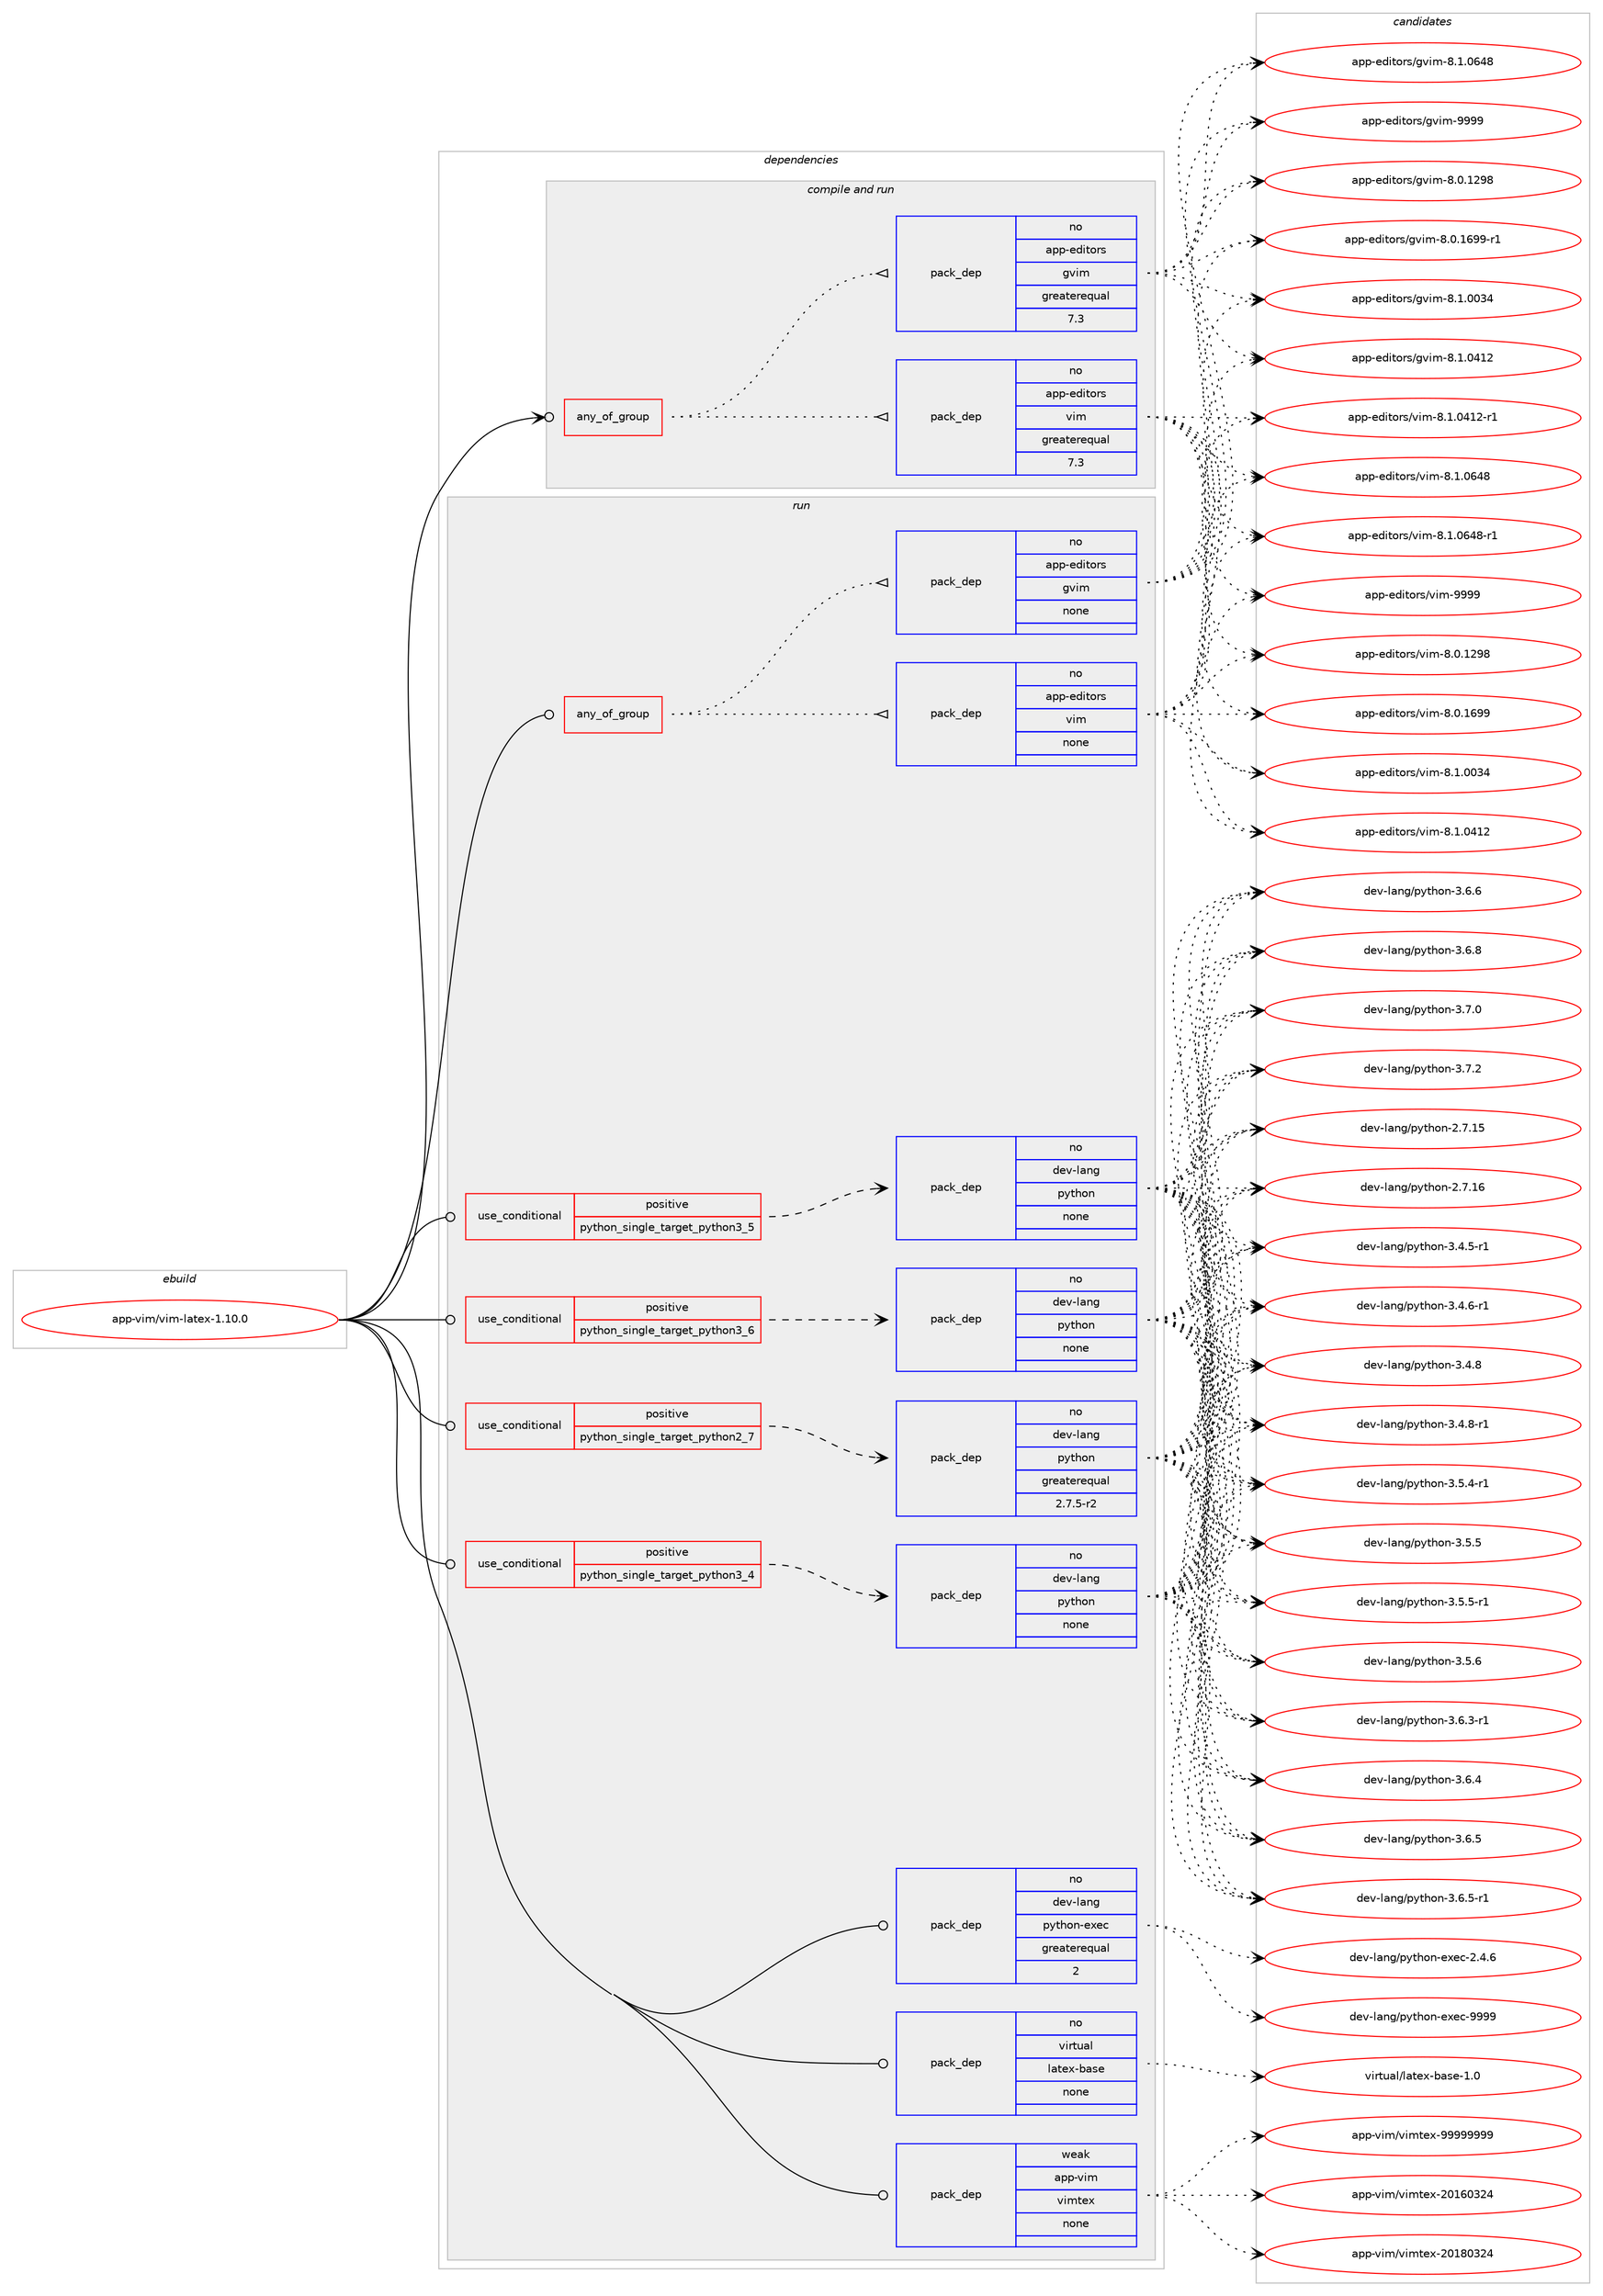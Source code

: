 digraph prolog {

# *************
# Graph options
# *************

newrank=true;
concentrate=true;
compound=true;
graph [rankdir=LR,fontname=Helvetica,fontsize=10,ranksep=1.5];#, ranksep=2.5, nodesep=0.2];
edge  [arrowhead=vee];
node  [fontname=Helvetica,fontsize=10];

# **********
# The ebuild
# **********

subgraph cluster_leftcol {
color=gray;
rank=same;
label=<<i>ebuild</i>>;
id [label="app-vim/vim-latex-1.10.0", color=red, width=4, href="../app-vim/vim-latex-1.10.0.svg"];
}

# ****************
# The dependencies
# ****************

subgraph cluster_midcol {
color=gray;
label=<<i>dependencies</i>>;
subgraph cluster_compile {
fillcolor="#eeeeee";
style=filled;
label=<<i>compile</i>>;
}
subgraph cluster_compileandrun {
fillcolor="#eeeeee";
style=filled;
label=<<i>compile and run</i>>;
subgraph any20254 {
dependency1314768 [label=<<TABLE BORDER="0" CELLBORDER="1" CELLSPACING="0" CELLPADDING="4"><TR><TD CELLPADDING="10">any_of_group</TD></TR></TABLE>>, shape=none, color=red];subgraph pack937551 {
dependency1314769 [label=<<TABLE BORDER="0" CELLBORDER="1" CELLSPACING="0" CELLPADDING="4" WIDTH="220"><TR><TD ROWSPAN="6" CELLPADDING="30">pack_dep</TD></TR><TR><TD WIDTH="110">no</TD></TR><TR><TD>app-editors</TD></TR><TR><TD>vim</TD></TR><TR><TD>greaterequal</TD></TR><TR><TD>7.3</TD></TR></TABLE>>, shape=none, color=blue];
}
dependency1314768:e -> dependency1314769:w [weight=20,style="dotted",arrowhead="oinv"];
subgraph pack937552 {
dependency1314770 [label=<<TABLE BORDER="0" CELLBORDER="1" CELLSPACING="0" CELLPADDING="4" WIDTH="220"><TR><TD ROWSPAN="6" CELLPADDING="30">pack_dep</TD></TR><TR><TD WIDTH="110">no</TD></TR><TR><TD>app-editors</TD></TR><TR><TD>gvim</TD></TR><TR><TD>greaterequal</TD></TR><TR><TD>7.3</TD></TR></TABLE>>, shape=none, color=blue];
}
dependency1314768:e -> dependency1314770:w [weight=20,style="dotted",arrowhead="oinv"];
}
id:e -> dependency1314768:w [weight=20,style="solid",arrowhead="odotvee"];
}
subgraph cluster_run {
fillcolor="#eeeeee";
style=filled;
label=<<i>run</i>>;
subgraph any20255 {
dependency1314771 [label=<<TABLE BORDER="0" CELLBORDER="1" CELLSPACING="0" CELLPADDING="4"><TR><TD CELLPADDING="10">any_of_group</TD></TR></TABLE>>, shape=none, color=red];subgraph pack937553 {
dependency1314772 [label=<<TABLE BORDER="0" CELLBORDER="1" CELLSPACING="0" CELLPADDING="4" WIDTH="220"><TR><TD ROWSPAN="6" CELLPADDING="30">pack_dep</TD></TR><TR><TD WIDTH="110">no</TD></TR><TR><TD>app-editors</TD></TR><TR><TD>vim</TD></TR><TR><TD>none</TD></TR><TR><TD></TD></TR></TABLE>>, shape=none, color=blue];
}
dependency1314771:e -> dependency1314772:w [weight=20,style="dotted",arrowhead="oinv"];
subgraph pack937554 {
dependency1314773 [label=<<TABLE BORDER="0" CELLBORDER="1" CELLSPACING="0" CELLPADDING="4" WIDTH="220"><TR><TD ROWSPAN="6" CELLPADDING="30">pack_dep</TD></TR><TR><TD WIDTH="110">no</TD></TR><TR><TD>app-editors</TD></TR><TR><TD>gvim</TD></TR><TR><TD>none</TD></TR><TR><TD></TD></TR></TABLE>>, shape=none, color=blue];
}
dependency1314771:e -> dependency1314773:w [weight=20,style="dotted",arrowhead="oinv"];
}
id:e -> dependency1314771:w [weight=20,style="solid",arrowhead="odot"];
subgraph cond356413 {
dependency1314774 [label=<<TABLE BORDER="0" CELLBORDER="1" CELLSPACING="0" CELLPADDING="4"><TR><TD ROWSPAN="3" CELLPADDING="10">use_conditional</TD></TR><TR><TD>positive</TD></TR><TR><TD>python_single_target_python2_7</TD></TR></TABLE>>, shape=none, color=red];
subgraph pack937555 {
dependency1314775 [label=<<TABLE BORDER="0" CELLBORDER="1" CELLSPACING="0" CELLPADDING="4" WIDTH="220"><TR><TD ROWSPAN="6" CELLPADDING="30">pack_dep</TD></TR><TR><TD WIDTH="110">no</TD></TR><TR><TD>dev-lang</TD></TR><TR><TD>python</TD></TR><TR><TD>greaterequal</TD></TR><TR><TD>2.7.5-r2</TD></TR></TABLE>>, shape=none, color=blue];
}
dependency1314774:e -> dependency1314775:w [weight=20,style="dashed",arrowhead="vee"];
}
id:e -> dependency1314774:w [weight=20,style="solid",arrowhead="odot"];
subgraph cond356414 {
dependency1314776 [label=<<TABLE BORDER="0" CELLBORDER="1" CELLSPACING="0" CELLPADDING="4"><TR><TD ROWSPAN="3" CELLPADDING="10">use_conditional</TD></TR><TR><TD>positive</TD></TR><TR><TD>python_single_target_python3_4</TD></TR></TABLE>>, shape=none, color=red];
subgraph pack937556 {
dependency1314777 [label=<<TABLE BORDER="0" CELLBORDER="1" CELLSPACING="0" CELLPADDING="4" WIDTH="220"><TR><TD ROWSPAN="6" CELLPADDING="30">pack_dep</TD></TR><TR><TD WIDTH="110">no</TD></TR><TR><TD>dev-lang</TD></TR><TR><TD>python</TD></TR><TR><TD>none</TD></TR><TR><TD></TD></TR></TABLE>>, shape=none, color=blue];
}
dependency1314776:e -> dependency1314777:w [weight=20,style="dashed",arrowhead="vee"];
}
id:e -> dependency1314776:w [weight=20,style="solid",arrowhead="odot"];
subgraph cond356415 {
dependency1314778 [label=<<TABLE BORDER="0" CELLBORDER="1" CELLSPACING="0" CELLPADDING="4"><TR><TD ROWSPAN="3" CELLPADDING="10">use_conditional</TD></TR><TR><TD>positive</TD></TR><TR><TD>python_single_target_python3_5</TD></TR></TABLE>>, shape=none, color=red];
subgraph pack937557 {
dependency1314779 [label=<<TABLE BORDER="0" CELLBORDER="1" CELLSPACING="0" CELLPADDING="4" WIDTH="220"><TR><TD ROWSPAN="6" CELLPADDING="30">pack_dep</TD></TR><TR><TD WIDTH="110">no</TD></TR><TR><TD>dev-lang</TD></TR><TR><TD>python</TD></TR><TR><TD>none</TD></TR><TR><TD></TD></TR></TABLE>>, shape=none, color=blue];
}
dependency1314778:e -> dependency1314779:w [weight=20,style="dashed",arrowhead="vee"];
}
id:e -> dependency1314778:w [weight=20,style="solid",arrowhead="odot"];
subgraph cond356416 {
dependency1314780 [label=<<TABLE BORDER="0" CELLBORDER="1" CELLSPACING="0" CELLPADDING="4"><TR><TD ROWSPAN="3" CELLPADDING="10">use_conditional</TD></TR><TR><TD>positive</TD></TR><TR><TD>python_single_target_python3_6</TD></TR></TABLE>>, shape=none, color=red];
subgraph pack937558 {
dependency1314781 [label=<<TABLE BORDER="0" CELLBORDER="1" CELLSPACING="0" CELLPADDING="4" WIDTH="220"><TR><TD ROWSPAN="6" CELLPADDING="30">pack_dep</TD></TR><TR><TD WIDTH="110">no</TD></TR><TR><TD>dev-lang</TD></TR><TR><TD>python</TD></TR><TR><TD>none</TD></TR><TR><TD></TD></TR></TABLE>>, shape=none, color=blue];
}
dependency1314780:e -> dependency1314781:w [weight=20,style="dashed",arrowhead="vee"];
}
id:e -> dependency1314780:w [weight=20,style="solid",arrowhead="odot"];
subgraph pack937559 {
dependency1314782 [label=<<TABLE BORDER="0" CELLBORDER="1" CELLSPACING="0" CELLPADDING="4" WIDTH="220"><TR><TD ROWSPAN="6" CELLPADDING="30">pack_dep</TD></TR><TR><TD WIDTH="110">no</TD></TR><TR><TD>dev-lang</TD></TR><TR><TD>python-exec</TD></TR><TR><TD>greaterequal</TD></TR><TR><TD>2</TD></TR></TABLE>>, shape=none, color=blue];
}
id:e -> dependency1314782:w [weight=20,style="solid",arrowhead="odot"];
subgraph pack937560 {
dependency1314783 [label=<<TABLE BORDER="0" CELLBORDER="1" CELLSPACING="0" CELLPADDING="4" WIDTH="220"><TR><TD ROWSPAN="6" CELLPADDING="30">pack_dep</TD></TR><TR><TD WIDTH="110">no</TD></TR><TR><TD>virtual</TD></TR><TR><TD>latex-base</TD></TR><TR><TD>none</TD></TR><TR><TD></TD></TR></TABLE>>, shape=none, color=blue];
}
id:e -> dependency1314783:w [weight=20,style="solid",arrowhead="odot"];
subgraph pack937561 {
dependency1314784 [label=<<TABLE BORDER="0" CELLBORDER="1" CELLSPACING="0" CELLPADDING="4" WIDTH="220"><TR><TD ROWSPAN="6" CELLPADDING="30">pack_dep</TD></TR><TR><TD WIDTH="110">weak</TD></TR><TR><TD>app-vim</TD></TR><TR><TD>vimtex</TD></TR><TR><TD>none</TD></TR><TR><TD></TD></TR></TABLE>>, shape=none, color=blue];
}
id:e -> dependency1314784:w [weight=20,style="solid",arrowhead="odot"];
}
}

# **************
# The candidates
# **************

subgraph cluster_choices {
rank=same;
color=gray;
label=<<i>candidates</i>>;

subgraph choice937551 {
color=black;
nodesep=1;
choice971121124510110010511611111411547118105109455646484649505756 [label="app-editors/vim-8.0.1298", color=red, width=4,href="../app-editors/vim-8.0.1298.svg"];
choice971121124510110010511611111411547118105109455646484649545757 [label="app-editors/vim-8.0.1699", color=red, width=4,href="../app-editors/vim-8.0.1699.svg"];
choice971121124510110010511611111411547118105109455646494648485152 [label="app-editors/vim-8.1.0034", color=red, width=4,href="../app-editors/vim-8.1.0034.svg"];
choice971121124510110010511611111411547118105109455646494648524950 [label="app-editors/vim-8.1.0412", color=red, width=4,href="../app-editors/vim-8.1.0412.svg"];
choice9711211245101100105116111114115471181051094556464946485249504511449 [label="app-editors/vim-8.1.0412-r1", color=red, width=4,href="../app-editors/vim-8.1.0412-r1.svg"];
choice971121124510110010511611111411547118105109455646494648545256 [label="app-editors/vim-8.1.0648", color=red, width=4,href="../app-editors/vim-8.1.0648.svg"];
choice9711211245101100105116111114115471181051094556464946485452564511449 [label="app-editors/vim-8.1.0648-r1", color=red, width=4,href="../app-editors/vim-8.1.0648-r1.svg"];
choice9711211245101100105116111114115471181051094557575757 [label="app-editors/vim-9999", color=red, width=4,href="../app-editors/vim-9999.svg"];
dependency1314769:e -> choice971121124510110010511611111411547118105109455646484649505756:w [style=dotted,weight="100"];
dependency1314769:e -> choice971121124510110010511611111411547118105109455646484649545757:w [style=dotted,weight="100"];
dependency1314769:e -> choice971121124510110010511611111411547118105109455646494648485152:w [style=dotted,weight="100"];
dependency1314769:e -> choice971121124510110010511611111411547118105109455646494648524950:w [style=dotted,weight="100"];
dependency1314769:e -> choice9711211245101100105116111114115471181051094556464946485249504511449:w [style=dotted,weight="100"];
dependency1314769:e -> choice971121124510110010511611111411547118105109455646494648545256:w [style=dotted,weight="100"];
dependency1314769:e -> choice9711211245101100105116111114115471181051094556464946485452564511449:w [style=dotted,weight="100"];
dependency1314769:e -> choice9711211245101100105116111114115471181051094557575757:w [style=dotted,weight="100"];
}
subgraph choice937552 {
color=black;
nodesep=1;
choice971121124510110010511611111411547103118105109455646484649505756 [label="app-editors/gvim-8.0.1298", color=red, width=4,href="../app-editors/gvim-8.0.1298.svg"];
choice9711211245101100105116111114115471031181051094556464846495457574511449 [label="app-editors/gvim-8.0.1699-r1", color=red, width=4,href="../app-editors/gvim-8.0.1699-r1.svg"];
choice971121124510110010511611111411547103118105109455646494648485152 [label="app-editors/gvim-8.1.0034", color=red, width=4,href="../app-editors/gvim-8.1.0034.svg"];
choice971121124510110010511611111411547103118105109455646494648524950 [label="app-editors/gvim-8.1.0412", color=red, width=4,href="../app-editors/gvim-8.1.0412.svg"];
choice971121124510110010511611111411547103118105109455646494648545256 [label="app-editors/gvim-8.1.0648", color=red, width=4,href="../app-editors/gvim-8.1.0648.svg"];
choice9711211245101100105116111114115471031181051094557575757 [label="app-editors/gvim-9999", color=red, width=4,href="../app-editors/gvim-9999.svg"];
dependency1314770:e -> choice971121124510110010511611111411547103118105109455646484649505756:w [style=dotted,weight="100"];
dependency1314770:e -> choice9711211245101100105116111114115471031181051094556464846495457574511449:w [style=dotted,weight="100"];
dependency1314770:e -> choice971121124510110010511611111411547103118105109455646494648485152:w [style=dotted,weight="100"];
dependency1314770:e -> choice971121124510110010511611111411547103118105109455646494648524950:w [style=dotted,weight="100"];
dependency1314770:e -> choice971121124510110010511611111411547103118105109455646494648545256:w [style=dotted,weight="100"];
dependency1314770:e -> choice9711211245101100105116111114115471031181051094557575757:w [style=dotted,weight="100"];
}
subgraph choice937553 {
color=black;
nodesep=1;
choice971121124510110010511611111411547118105109455646484649505756 [label="app-editors/vim-8.0.1298", color=red, width=4,href="../app-editors/vim-8.0.1298.svg"];
choice971121124510110010511611111411547118105109455646484649545757 [label="app-editors/vim-8.0.1699", color=red, width=4,href="../app-editors/vim-8.0.1699.svg"];
choice971121124510110010511611111411547118105109455646494648485152 [label="app-editors/vim-8.1.0034", color=red, width=4,href="../app-editors/vim-8.1.0034.svg"];
choice971121124510110010511611111411547118105109455646494648524950 [label="app-editors/vim-8.1.0412", color=red, width=4,href="../app-editors/vim-8.1.0412.svg"];
choice9711211245101100105116111114115471181051094556464946485249504511449 [label="app-editors/vim-8.1.0412-r1", color=red, width=4,href="../app-editors/vim-8.1.0412-r1.svg"];
choice971121124510110010511611111411547118105109455646494648545256 [label="app-editors/vim-8.1.0648", color=red, width=4,href="../app-editors/vim-8.1.0648.svg"];
choice9711211245101100105116111114115471181051094556464946485452564511449 [label="app-editors/vim-8.1.0648-r1", color=red, width=4,href="../app-editors/vim-8.1.0648-r1.svg"];
choice9711211245101100105116111114115471181051094557575757 [label="app-editors/vim-9999", color=red, width=4,href="../app-editors/vim-9999.svg"];
dependency1314772:e -> choice971121124510110010511611111411547118105109455646484649505756:w [style=dotted,weight="100"];
dependency1314772:e -> choice971121124510110010511611111411547118105109455646484649545757:w [style=dotted,weight="100"];
dependency1314772:e -> choice971121124510110010511611111411547118105109455646494648485152:w [style=dotted,weight="100"];
dependency1314772:e -> choice971121124510110010511611111411547118105109455646494648524950:w [style=dotted,weight="100"];
dependency1314772:e -> choice9711211245101100105116111114115471181051094556464946485249504511449:w [style=dotted,weight="100"];
dependency1314772:e -> choice971121124510110010511611111411547118105109455646494648545256:w [style=dotted,weight="100"];
dependency1314772:e -> choice9711211245101100105116111114115471181051094556464946485452564511449:w [style=dotted,weight="100"];
dependency1314772:e -> choice9711211245101100105116111114115471181051094557575757:w [style=dotted,weight="100"];
}
subgraph choice937554 {
color=black;
nodesep=1;
choice971121124510110010511611111411547103118105109455646484649505756 [label="app-editors/gvim-8.0.1298", color=red, width=4,href="../app-editors/gvim-8.0.1298.svg"];
choice9711211245101100105116111114115471031181051094556464846495457574511449 [label="app-editors/gvim-8.0.1699-r1", color=red, width=4,href="../app-editors/gvim-8.0.1699-r1.svg"];
choice971121124510110010511611111411547103118105109455646494648485152 [label="app-editors/gvim-8.1.0034", color=red, width=4,href="../app-editors/gvim-8.1.0034.svg"];
choice971121124510110010511611111411547103118105109455646494648524950 [label="app-editors/gvim-8.1.0412", color=red, width=4,href="../app-editors/gvim-8.1.0412.svg"];
choice971121124510110010511611111411547103118105109455646494648545256 [label="app-editors/gvim-8.1.0648", color=red, width=4,href="../app-editors/gvim-8.1.0648.svg"];
choice9711211245101100105116111114115471031181051094557575757 [label="app-editors/gvim-9999", color=red, width=4,href="../app-editors/gvim-9999.svg"];
dependency1314773:e -> choice971121124510110010511611111411547103118105109455646484649505756:w [style=dotted,weight="100"];
dependency1314773:e -> choice9711211245101100105116111114115471031181051094556464846495457574511449:w [style=dotted,weight="100"];
dependency1314773:e -> choice971121124510110010511611111411547103118105109455646494648485152:w [style=dotted,weight="100"];
dependency1314773:e -> choice971121124510110010511611111411547103118105109455646494648524950:w [style=dotted,weight="100"];
dependency1314773:e -> choice971121124510110010511611111411547103118105109455646494648545256:w [style=dotted,weight="100"];
dependency1314773:e -> choice9711211245101100105116111114115471031181051094557575757:w [style=dotted,weight="100"];
}
subgraph choice937555 {
color=black;
nodesep=1;
choice10010111845108971101034711212111610411111045504655464953 [label="dev-lang/python-2.7.15", color=red, width=4,href="../dev-lang/python-2.7.15.svg"];
choice10010111845108971101034711212111610411111045504655464954 [label="dev-lang/python-2.7.16", color=red, width=4,href="../dev-lang/python-2.7.16.svg"];
choice1001011184510897110103471121211161041111104551465246534511449 [label="dev-lang/python-3.4.5-r1", color=red, width=4,href="../dev-lang/python-3.4.5-r1.svg"];
choice1001011184510897110103471121211161041111104551465246544511449 [label="dev-lang/python-3.4.6-r1", color=red, width=4,href="../dev-lang/python-3.4.6-r1.svg"];
choice100101118451089711010347112121116104111110455146524656 [label="dev-lang/python-3.4.8", color=red, width=4,href="../dev-lang/python-3.4.8.svg"];
choice1001011184510897110103471121211161041111104551465246564511449 [label="dev-lang/python-3.4.8-r1", color=red, width=4,href="../dev-lang/python-3.4.8-r1.svg"];
choice1001011184510897110103471121211161041111104551465346524511449 [label="dev-lang/python-3.5.4-r1", color=red, width=4,href="../dev-lang/python-3.5.4-r1.svg"];
choice100101118451089711010347112121116104111110455146534653 [label="dev-lang/python-3.5.5", color=red, width=4,href="../dev-lang/python-3.5.5.svg"];
choice1001011184510897110103471121211161041111104551465346534511449 [label="dev-lang/python-3.5.5-r1", color=red, width=4,href="../dev-lang/python-3.5.5-r1.svg"];
choice100101118451089711010347112121116104111110455146534654 [label="dev-lang/python-3.5.6", color=red, width=4,href="../dev-lang/python-3.5.6.svg"];
choice1001011184510897110103471121211161041111104551465446514511449 [label="dev-lang/python-3.6.3-r1", color=red, width=4,href="../dev-lang/python-3.6.3-r1.svg"];
choice100101118451089711010347112121116104111110455146544652 [label="dev-lang/python-3.6.4", color=red, width=4,href="../dev-lang/python-3.6.4.svg"];
choice100101118451089711010347112121116104111110455146544653 [label="dev-lang/python-3.6.5", color=red, width=4,href="../dev-lang/python-3.6.5.svg"];
choice1001011184510897110103471121211161041111104551465446534511449 [label="dev-lang/python-3.6.5-r1", color=red, width=4,href="../dev-lang/python-3.6.5-r1.svg"];
choice100101118451089711010347112121116104111110455146544654 [label="dev-lang/python-3.6.6", color=red, width=4,href="../dev-lang/python-3.6.6.svg"];
choice100101118451089711010347112121116104111110455146544656 [label="dev-lang/python-3.6.8", color=red, width=4,href="../dev-lang/python-3.6.8.svg"];
choice100101118451089711010347112121116104111110455146554648 [label="dev-lang/python-3.7.0", color=red, width=4,href="../dev-lang/python-3.7.0.svg"];
choice100101118451089711010347112121116104111110455146554650 [label="dev-lang/python-3.7.2", color=red, width=4,href="../dev-lang/python-3.7.2.svg"];
dependency1314775:e -> choice10010111845108971101034711212111610411111045504655464953:w [style=dotted,weight="100"];
dependency1314775:e -> choice10010111845108971101034711212111610411111045504655464954:w [style=dotted,weight="100"];
dependency1314775:e -> choice1001011184510897110103471121211161041111104551465246534511449:w [style=dotted,weight="100"];
dependency1314775:e -> choice1001011184510897110103471121211161041111104551465246544511449:w [style=dotted,weight="100"];
dependency1314775:e -> choice100101118451089711010347112121116104111110455146524656:w [style=dotted,weight="100"];
dependency1314775:e -> choice1001011184510897110103471121211161041111104551465246564511449:w [style=dotted,weight="100"];
dependency1314775:e -> choice1001011184510897110103471121211161041111104551465346524511449:w [style=dotted,weight="100"];
dependency1314775:e -> choice100101118451089711010347112121116104111110455146534653:w [style=dotted,weight="100"];
dependency1314775:e -> choice1001011184510897110103471121211161041111104551465346534511449:w [style=dotted,weight="100"];
dependency1314775:e -> choice100101118451089711010347112121116104111110455146534654:w [style=dotted,weight="100"];
dependency1314775:e -> choice1001011184510897110103471121211161041111104551465446514511449:w [style=dotted,weight="100"];
dependency1314775:e -> choice100101118451089711010347112121116104111110455146544652:w [style=dotted,weight="100"];
dependency1314775:e -> choice100101118451089711010347112121116104111110455146544653:w [style=dotted,weight="100"];
dependency1314775:e -> choice1001011184510897110103471121211161041111104551465446534511449:w [style=dotted,weight="100"];
dependency1314775:e -> choice100101118451089711010347112121116104111110455146544654:w [style=dotted,weight="100"];
dependency1314775:e -> choice100101118451089711010347112121116104111110455146544656:w [style=dotted,weight="100"];
dependency1314775:e -> choice100101118451089711010347112121116104111110455146554648:w [style=dotted,weight="100"];
dependency1314775:e -> choice100101118451089711010347112121116104111110455146554650:w [style=dotted,weight="100"];
}
subgraph choice937556 {
color=black;
nodesep=1;
choice10010111845108971101034711212111610411111045504655464953 [label="dev-lang/python-2.7.15", color=red, width=4,href="../dev-lang/python-2.7.15.svg"];
choice10010111845108971101034711212111610411111045504655464954 [label="dev-lang/python-2.7.16", color=red, width=4,href="../dev-lang/python-2.7.16.svg"];
choice1001011184510897110103471121211161041111104551465246534511449 [label="dev-lang/python-3.4.5-r1", color=red, width=4,href="../dev-lang/python-3.4.5-r1.svg"];
choice1001011184510897110103471121211161041111104551465246544511449 [label="dev-lang/python-3.4.6-r1", color=red, width=4,href="../dev-lang/python-3.4.6-r1.svg"];
choice100101118451089711010347112121116104111110455146524656 [label="dev-lang/python-3.4.8", color=red, width=4,href="../dev-lang/python-3.4.8.svg"];
choice1001011184510897110103471121211161041111104551465246564511449 [label="dev-lang/python-3.4.8-r1", color=red, width=4,href="../dev-lang/python-3.4.8-r1.svg"];
choice1001011184510897110103471121211161041111104551465346524511449 [label="dev-lang/python-3.5.4-r1", color=red, width=4,href="../dev-lang/python-3.5.4-r1.svg"];
choice100101118451089711010347112121116104111110455146534653 [label="dev-lang/python-3.5.5", color=red, width=4,href="../dev-lang/python-3.5.5.svg"];
choice1001011184510897110103471121211161041111104551465346534511449 [label="dev-lang/python-3.5.5-r1", color=red, width=4,href="../dev-lang/python-3.5.5-r1.svg"];
choice100101118451089711010347112121116104111110455146534654 [label="dev-lang/python-3.5.6", color=red, width=4,href="../dev-lang/python-3.5.6.svg"];
choice1001011184510897110103471121211161041111104551465446514511449 [label="dev-lang/python-3.6.3-r1", color=red, width=4,href="../dev-lang/python-3.6.3-r1.svg"];
choice100101118451089711010347112121116104111110455146544652 [label="dev-lang/python-3.6.4", color=red, width=4,href="../dev-lang/python-3.6.4.svg"];
choice100101118451089711010347112121116104111110455146544653 [label="dev-lang/python-3.6.5", color=red, width=4,href="../dev-lang/python-3.6.5.svg"];
choice1001011184510897110103471121211161041111104551465446534511449 [label="dev-lang/python-3.6.5-r1", color=red, width=4,href="../dev-lang/python-3.6.5-r1.svg"];
choice100101118451089711010347112121116104111110455146544654 [label="dev-lang/python-3.6.6", color=red, width=4,href="../dev-lang/python-3.6.6.svg"];
choice100101118451089711010347112121116104111110455146544656 [label="dev-lang/python-3.6.8", color=red, width=4,href="../dev-lang/python-3.6.8.svg"];
choice100101118451089711010347112121116104111110455146554648 [label="dev-lang/python-3.7.0", color=red, width=4,href="../dev-lang/python-3.7.0.svg"];
choice100101118451089711010347112121116104111110455146554650 [label="dev-lang/python-3.7.2", color=red, width=4,href="../dev-lang/python-3.7.2.svg"];
dependency1314777:e -> choice10010111845108971101034711212111610411111045504655464953:w [style=dotted,weight="100"];
dependency1314777:e -> choice10010111845108971101034711212111610411111045504655464954:w [style=dotted,weight="100"];
dependency1314777:e -> choice1001011184510897110103471121211161041111104551465246534511449:w [style=dotted,weight="100"];
dependency1314777:e -> choice1001011184510897110103471121211161041111104551465246544511449:w [style=dotted,weight="100"];
dependency1314777:e -> choice100101118451089711010347112121116104111110455146524656:w [style=dotted,weight="100"];
dependency1314777:e -> choice1001011184510897110103471121211161041111104551465246564511449:w [style=dotted,weight="100"];
dependency1314777:e -> choice1001011184510897110103471121211161041111104551465346524511449:w [style=dotted,weight="100"];
dependency1314777:e -> choice100101118451089711010347112121116104111110455146534653:w [style=dotted,weight="100"];
dependency1314777:e -> choice1001011184510897110103471121211161041111104551465346534511449:w [style=dotted,weight="100"];
dependency1314777:e -> choice100101118451089711010347112121116104111110455146534654:w [style=dotted,weight="100"];
dependency1314777:e -> choice1001011184510897110103471121211161041111104551465446514511449:w [style=dotted,weight="100"];
dependency1314777:e -> choice100101118451089711010347112121116104111110455146544652:w [style=dotted,weight="100"];
dependency1314777:e -> choice100101118451089711010347112121116104111110455146544653:w [style=dotted,weight="100"];
dependency1314777:e -> choice1001011184510897110103471121211161041111104551465446534511449:w [style=dotted,weight="100"];
dependency1314777:e -> choice100101118451089711010347112121116104111110455146544654:w [style=dotted,weight="100"];
dependency1314777:e -> choice100101118451089711010347112121116104111110455146544656:w [style=dotted,weight="100"];
dependency1314777:e -> choice100101118451089711010347112121116104111110455146554648:w [style=dotted,weight="100"];
dependency1314777:e -> choice100101118451089711010347112121116104111110455146554650:w [style=dotted,weight="100"];
}
subgraph choice937557 {
color=black;
nodesep=1;
choice10010111845108971101034711212111610411111045504655464953 [label="dev-lang/python-2.7.15", color=red, width=4,href="../dev-lang/python-2.7.15.svg"];
choice10010111845108971101034711212111610411111045504655464954 [label="dev-lang/python-2.7.16", color=red, width=4,href="../dev-lang/python-2.7.16.svg"];
choice1001011184510897110103471121211161041111104551465246534511449 [label="dev-lang/python-3.4.5-r1", color=red, width=4,href="../dev-lang/python-3.4.5-r1.svg"];
choice1001011184510897110103471121211161041111104551465246544511449 [label="dev-lang/python-3.4.6-r1", color=red, width=4,href="../dev-lang/python-3.4.6-r1.svg"];
choice100101118451089711010347112121116104111110455146524656 [label="dev-lang/python-3.4.8", color=red, width=4,href="../dev-lang/python-3.4.8.svg"];
choice1001011184510897110103471121211161041111104551465246564511449 [label="dev-lang/python-3.4.8-r1", color=red, width=4,href="../dev-lang/python-3.4.8-r1.svg"];
choice1001011184510897110103471121211161041111104551465346524511449 [label="dev-lang/python-3.5.4-r1", color=red, width=4,href="../dev-lang/python-3.5.4-r1.svg"];
choice100101118451089711010347112121116104111110455146534653 [label="dev-lang/python-3.5.5", color=red, width=4,href="../dev-lang/python-3.5.5.svg"];
choice1001011184510897110103471121211161041111104551465346534511449 [label="dev-lang/python-3.5.5-r1", color=red, width=4,href="../dev-lang/python-3.5.5-r1.svg"];
choice100101118451089711010347112121116104111110455146534654 [label="dev-lang/python-3.5.6", color=red, width=4,href="../dev-lang/python-3.5.6.svg"];
choice1001011184510897110103471121211161041111104551465446514511449 [label="dev-lang/python-3.6.3-r1", color=red, width=4,href="../dev-lang/python-3.6.3-r1.svg"];
choice100101118451089711010347112121116104111110455146544652 [label="dev-lang/python-3.6.4", color=red, width=4,href="../dev-lang/python-3.6.4.svg"];
choice100101118451089711010347112121116104111110455146544653 [label="dev-lang/python-3.6.5", color=red, width=4,href="../dev-lang/python-3.6.5.svg"];
choice1001011184510897110103471121211161041111104551465446534511449 [label="dev-lang/python-3.6.5-r1", color=red, width=4,href="../dev-lang/python-3.6.5-r1.svg"];
choice100101118451089711010347112121116104111110455146544654 [label="dev-lang/python-3.6.6", color=red, width=4,href="../dev-lang/python-3.6.6.svg"];
choice100101118451089711010347112121116104111110455146544656 [label="dev-lang/python-3.6.8", color=red, width=4,href="../dev-lang/python-3.6.8.svg"];
choice100101118451089711010347112121116104111110455146554648 [label="dev-lang/python-3.7.0", color=red, width=4,href="../dev-lang/python-3.7.0.svg"];
choice100101118451089711010347112121116104111110455146554650 [label="dev-lang/python-3.7.2", color=red, width=4,href="../dev-lang/python-3.7.2.svg"];
dependency1314779:e -> choice10010111845108971101034711212111610411111045504655464953:w [style=dotted,weight="100"];
dependency1314779:e -> choice10010111845108971101034711212111610411111045504655464954:w [style=dotted,weight="100"];
dependency1314779:e -> choice1001011184510897110103471121211161041111104551465246534511449:w [style=dotted,weight="100"];
dependency1314779:e -> choice1001011184510897110103471121211161041111104551465246544511449:w [style=dotted,weight="100"];
dependency1314779:e -> choice100101118451089711010347112121116104111110455146524656:w [style=dotted,weight="100"];
dependency1314779:e -> choice1001011184510897110103471121211161041111104551465246564511449:w [style=dotted,weight="100"];
dependency1314779:e -> choice1001011184510897110103471121211161041111104551465346524511449:w [style=dotted,weight="100"];
dependency1314779:e -> choice100101118451089711010347112121116104111110455146534653:w [style=dotted,weight="100"];
dependency1314779:e -> choice1001011184510897110103471121211161041111104551465346534511449:w [style=dotted,weight="100"];
dependency1314779:e -> choice100101118451089711010347112121116104111110455146534654:w [style=dotted,weight="100"];
dependency1314779:e -> choice1001011184510897110103471121211161041111104551465446514511449:w [style=dotted,weight="100"];
dependency1314779:e -> choice100101118451089711010347112121116104111110455146544652:w [style=dotted,weight="100"];
dependency1314779:e -> choice100101118451089711010347112121116104111110455146544653:w [style=dotted,weight="100"];
dependency1314779:e -> choice1001011184510897110103471121211161041111104551465446534511449:w [style=dotted,weight="100"];
dependency1314779:e -> choice100101118451089711010347112121116104111110455146544654:w [style=dotted,weight="100"];
dependency1314779:e -> choice100101118451089711010347112121116104111110455146544656:w [style=dotted,weight="100"];
dependency1314779:e -> choice100101118451089711010347112121116104111110455146554648:w [style=dotted,weight="100"];
dependency1314779:e -> choice100101118451089711010347112121116104111110455146554650:w [style=dotted,weight="100"];
}
subgraph choice937558 {
color=black;
nodesep=1;
choice10010111845108971101034711212111610411111045504655464953 [label="dev-lang/python-2.7.15", color=red, width=4,href="../dev-lang/python-2.7.15.svg"];
choice10010111845108971101034711212111610411111045504655464954 [label="dev-lang/python-2.7.16", color=red, width=4,href="../dev-lang/python-2.7.16.svg"];
choice1001011184510897110103471121211161041111104551465246534511449 [label="dev-lang/python-3.4.5-r1", color=red, width=4,href="../dev-lang/python-3.4.5-r1.svg"];
choice1001011184510897110103471121211161041111104551465246544511449 [label="dev-lang/python-3.4.6-r1", color=red, width=4,href="../dev-lang/python-3.4.6-r1.svg"];
choice100101118451089711010347112121116104111110455146524656 [label="dev-lang/python-3.4.8", color=red, width=4,href="../dev-lang/python-3.4.8.svg"];
choice1001011184510897110103471121211161041111104551465246564511449 [label="dev-lang/python-3.4.8-r1", color=red, width=4,href="../dev-lang/python-3.4.8-r1.svg"];
choice1001011184510897110103471121211161041111104551465346524511449 [label="dev-lang/python-3.5.4-r1", color=red, width=4,href="../dev-lang/python-3.5.4-r1.svg"];
choice100101118451089711010347112121116104111110455146534653 [label="dev-lang/python-3.5.5", color=red, width=4,href="../dev-lang/python-3.5.5.svg"];
choice1001011184510897110103471121211161041111104551465346534511449 [label="dev-lang/python-3.5.5-r1", color=red, width=4,href="../dev-lang/python-3.5.5-r1.svg"];
choice100101118451089711010347112121116104111110455146534654 [label="dev-lang/python-3.5.6", color=red, width=4,href="../dev-lang/python-3.5.6.svg"];
choice1001011184510897110103471121211161041111104551465446514511449 [label="dev-lang/python-3.6.3-r1", color=red, width=4,href="../dev-lang/python-3.6.3-r1.svg"];
choice100101118451089711010347112121116104111110455146544652 [label="dev-lang/python-3.6.4", color=red, width=4,href="../dev-lang/python-3.6.4.svg"];
choice100101118451089711010347112121116104111110455146544653 [label="dev-lang/python-3.6.5", color=red, width=4,href="../dev-lang/python-3.6.5.svg"];
choice1001011184510897110103471121211161041111104551465446534511449 [label="dev-lang/python-3.6.5-r1", color=red, width=4,href="../dev-lang/python-3.6.5-r1.svg"];
choice100101118451089711010347112121116104111110455146544654 [label="dev-lang/python-3.6.6", color=red, width=4,href="../dev-lang/python-3.6.6.svg"];
choice100101118451089711010347112121116104111110455146544656 [label="dev-lang/python-3.6.8", color=red, width=4,href="../dev-lang/python-3.6.8.svg"];
choice100101118451089711010347112121116104111110455146554648 [label="dev-lang/python-3.7.0", color=red, width=4,href="../dev-lang/python-3.7.0.svg"];
choice100101118451089711010347112121116104111110455146554650 [label="dev-lang/python-3.7.2", color=red, width=4,href="../dev-lang/python-3.7.2.svg"];
dependency1314781:e -> choice10010111845108971101034711212111610411111045504655464953:w [style=dotted,weight="100"];
dependency1314781:e -> choice10010111845108971101034711212111610411111045504655464954:w [style=dotted,weight="100"];
dependency1314781:e -> choice1001011184510897110103471121211161041111104551465246534511449:w [style=dotted,weight="100"];
dependency1314781:e -> choice1001011184510897110103471121211161041111104551465246544511449:w [style=dotted,weight="100"];
dependency1314781:e -> choice100101118451089711010347112121116104111110455146524656:w [style=dotted,weight="100"];
dependency1314781:e -> choice1001011184510897110103471121211161041111104551465246564511449:w [style=dotted,weight="100"];
dependency1314781:e -> choice1001011184510897110103471121211161041111104551465346524511449:w [style=dotted,weight="100"];
dependency1314781:e -> choice100101118451089711010347112121116104111110455146534653:w [style=dotted,weight="100"];
dependency1314781:e -> choice1001011184510897110103471121211161041111104551465346534511449:w [style=dotted,weight="100"];
dependency1314781:e -> choice100101118451089711010347112121116104111110455146534654:w [style=dotted,weight="100"];
dependency1314781:e -> choice1001011184510897110103471121211161041111104551465446514511449:w [style=dotted,weight="100"];
dependency1314781:e -> choice100101118451089711010347112121116104111110455146544652:w [style=dotted,weight="100"];
dependency1314781:e -> choice100101118451089711010347112121116104111110455146544653:w [style=dotted,weight="100"];
dependency1314781:e -> choice1001011184510897110103471121211161041111104551465446534511449:w [style=dotted,weight="100"];
dependency1314781:e -> choice100101118451089711010347112121116104111110455146544654:w [style=dotted,weight="100"];
dependency1314781:e -> choice100101118451089711010347112121116104111110455146544656:w [style=dotted,weight="100"];
dependency1314781:e -> choice100101118451089711010347112121116104111110455146554648:w [style=dotted,weight="100"];
dependency1314781:e -> choice100101118451089711010347112121116104111110455146554650:w [style=dotted,weight="100"];
}
subgraph choice937559 {
color=black;
nodesep=1;
choice1001011184510897110103471121211161041111104510112010199455046524654 [label="dev-lang/python-exec-2.4.6", color=red, width=4,href="../dev-lang/python-exec-2.4.6.svg"];
choice10010111845108971101034711212111610411111045101120101994557575757 [label="dev-lang/python-exec-9999", color=red, width=4,href="../dev-lang/python-exec-9999.svg"];
dependency1314782:e -> choice1001011184510897110103471121211161041111104510112010199455046524654:w [style=dotted,weight="100"];
dependency1314782:e -> choice10010111845108971101034711212111610411111045101120101994557575757:w [style=dotted,weight="100"];
}
subgraph choice937560 {
color=black;
nodesep=1;
choice11810511411611797108471089711610112045989711510145494648 [label="virtual/latex-base-1.0", color=red, width=4,href="../virtual/latex-base-1.0.svg"];
dependency1314783:e -> choice11810511411611797108471089711610112045989711510145494648:w [style=dotted,weight="100"];
}
subgraph choice937561 {
color=black;
nodesep=1;
choice971121124511810510947118105109116101120455048495448515052 [label="app-vim/vimtex-20160324", color=red, width=4,href="../app-vim/vimtex-20160324.svg"];
choice971121124511810510947118105109116101120455048495648515052 [label="app-vim/vimtex-20180324", color=red, width=4,href="../app-vim/vimtex-20180324.svg"];
choice971121124511810510947118105109116101120455757575757575757 [label="app-vim/vimtex-99999999", color=red, width=4,href="../app-vim/vimtex-99999999.svg"];
dependency1314784:e -> choice971121124511810510947118105109116101120455048495448515052:w [style=dotted,weight="100"];
dependency1314784:e -> choice971121124511810510947118105109116101120455048495648515052:w [style=dotted,weight="100"];
dependency1314784:e -> choice971121124511810510947118105109116101120455757575757575757:w [style=dotted,weight="100"];
}
}

}
